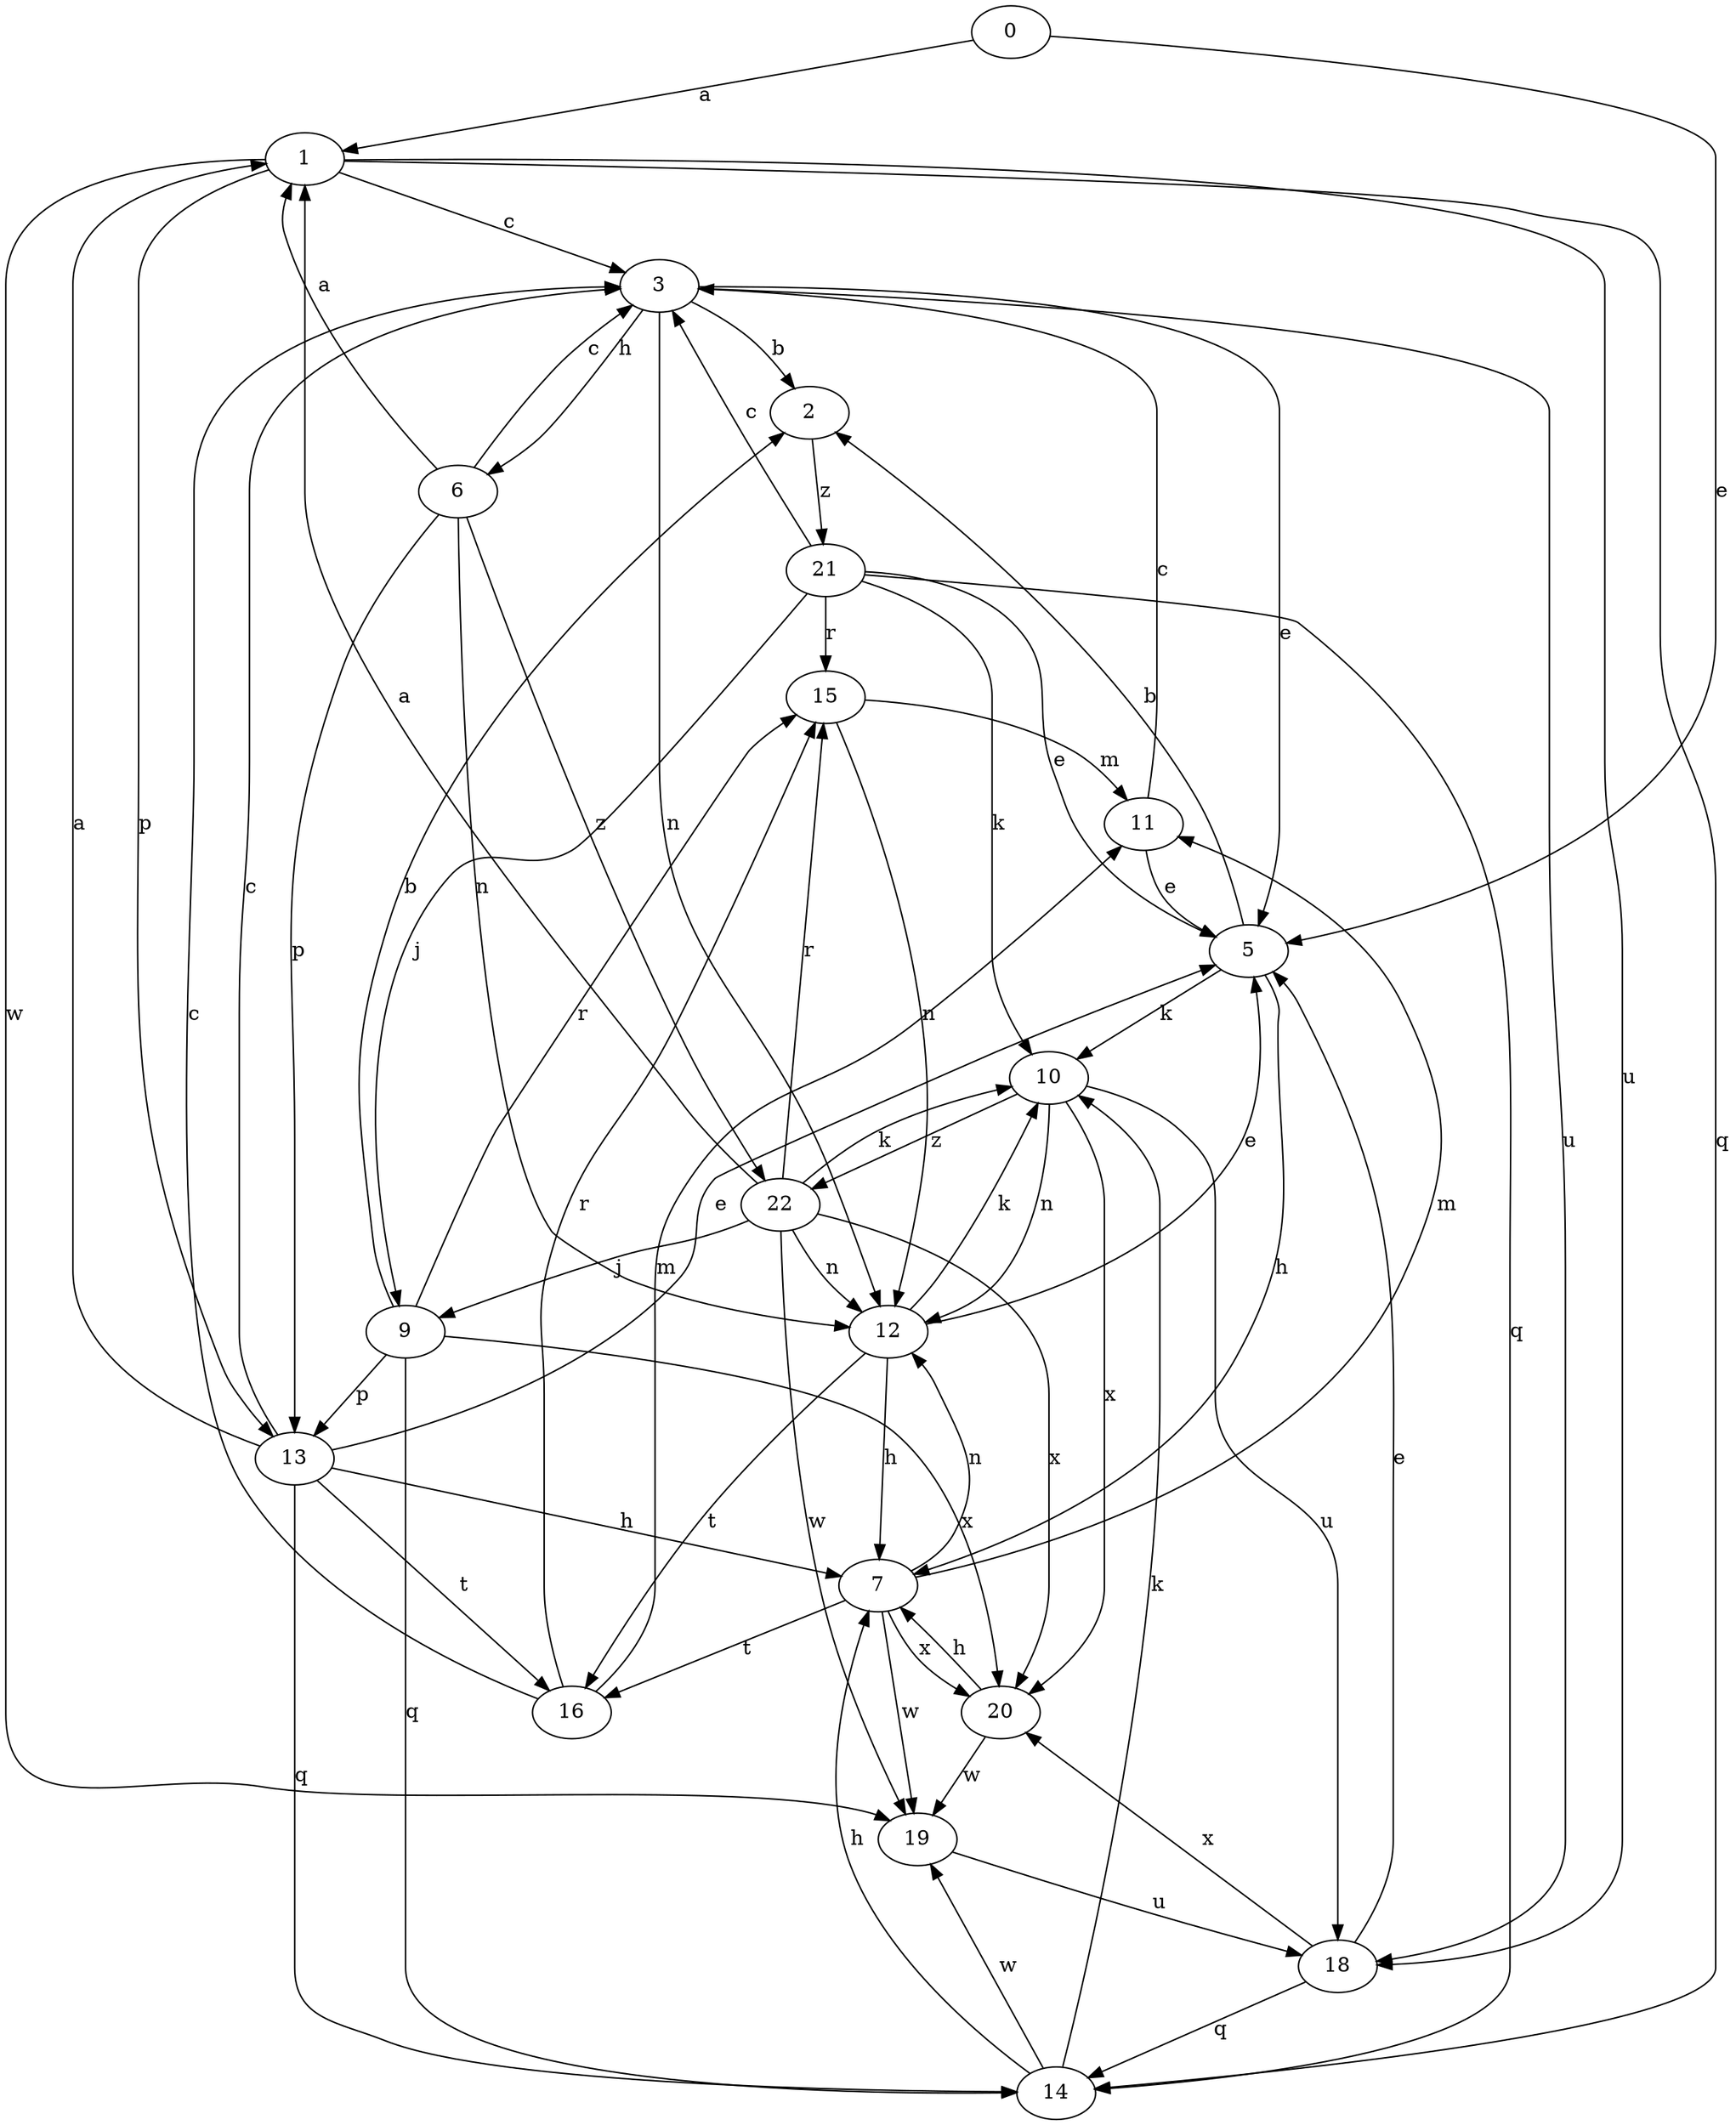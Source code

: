 strict digraph  {
0;
1;
2;
3;
5;
6;
7;
9;
10;
11;
12;
13;
14;
15;
16;
18;
19;
20;
21;
22;
0 -> 1  [label=a];
0 -> 5  [label=e];
1 -> 3  [label=c];
1 -> 13  [label=p];
1 -> 14  [label=q];
1 -> 18  [label=u];
1 -> 19  [label=w];
2 -> 21  [label=z];
3 -> 2  [label=b];
3 -> 5  [label=e];
3 -> 6  [label=h];
3 -> 12  [label=n];
3 -> 18  [label=u];
5 -> 2  [label=b];
5 -> 7  [label=h];
5 -> 10  [label=k];
6 -> 1  [label=a];
6 -> 3  [label=c];
6 -> 12  [label=n];
6 -> 13  [label=p];
6 -> 22  [label=z];
7 -> 11  [label=m];
7 -> 12  [label=n];
7 -> 16  [label=t];
7 -> 19  [label=w];
7 -> 20  [label=x];
9 -> 2  [label=b];
9 -> 13  [label=p];
9 -> 14  [label=q];
9 -> 15  [label=r];
9 -> 20  [label=x];
10 -> 12  [label=n];
10 -> 18  [label=u];
10 -> 20  [label=x];
10 -> 22  [label=z];
11 -> 3  [label=c];
11 -> 5  [label=e];
12 -> 5  [label=e];
12 -> 7  [label=h];
12 -> 10  [label=k];
12 -> 16  [label=t];
13 -> 1  [label=a];
13 -> 3  [label=c];
13 -> 5  [label=e];
13 -> 7  [label=h];
13 -> 14  [label=q];
13 -> 16  [label=t];
14 -> 7  [label=h];
14 -> 10  [label=k];
14 -> 19  [label=w];
15 -> 11  [label=m];
15 -> 12  [label=n];
16 -> 3  [label=c];
16 -> 11  [label=m];
16 -> 15  [label=r];
18 -> 5  [label=e];
18 -> 14  [label=q];
18 -> 20  [label=x];
19 -> 18  [label=u];
20 -> 7  [label=h];
20 -> 19  [label=w];
21 -> 3  [label=c];
21 -> 5  [label=e];
21 -> 9  [label=j];
21 -> 10  [label=k];
21 -> 14  [label=q];
21 -> 15  [label=r];
22 -> 1  [label=a];
22 -> 9  [label=j];
22 -> 10  [label=k];
22 -> 12  [label=n];
22 -> 15  [label=r];
22 -> 19  [label=w];
22 -> 20  [label=x];
}
